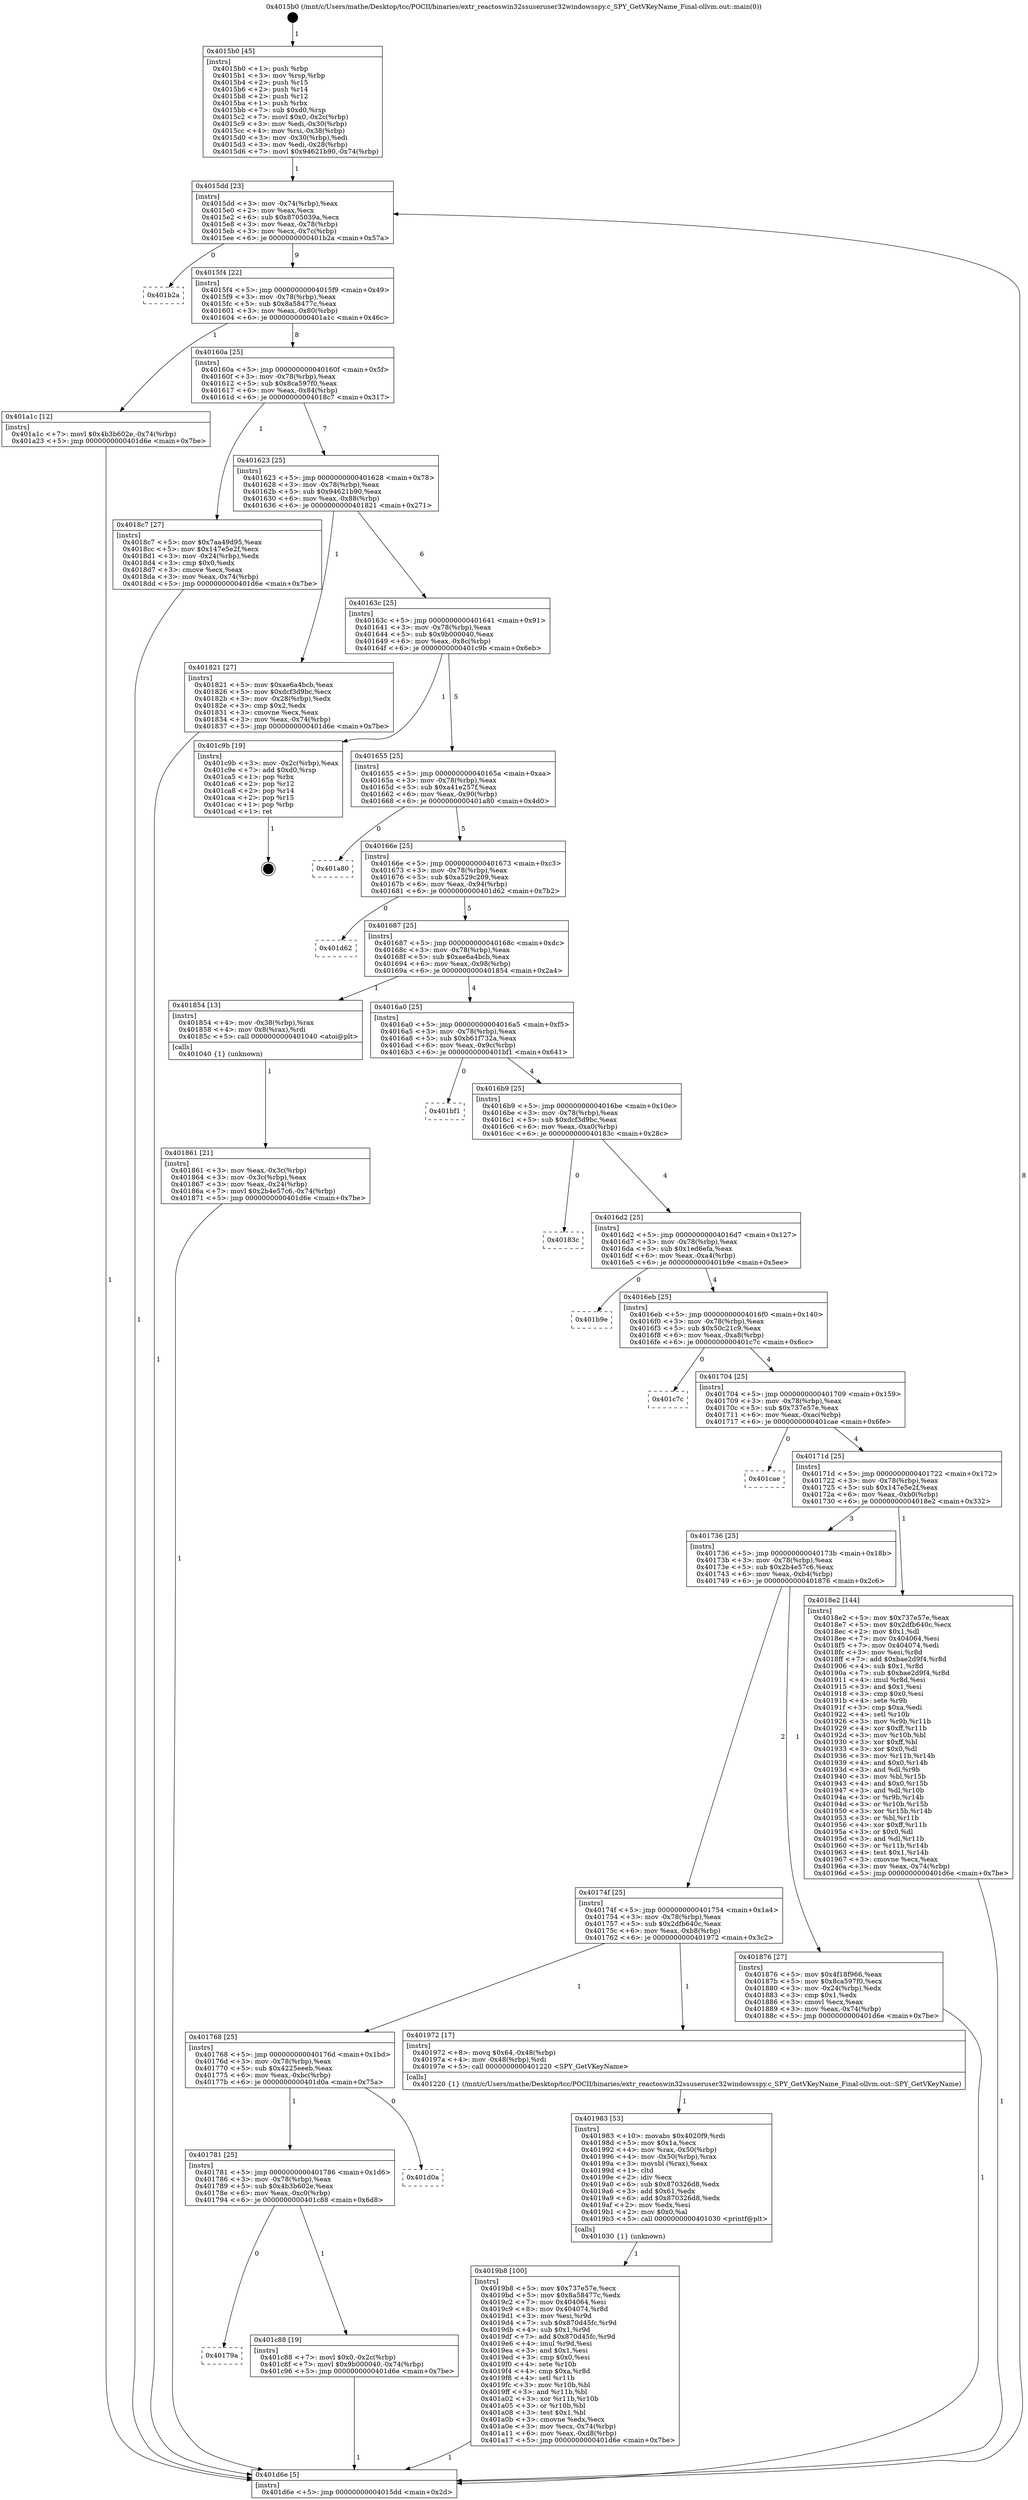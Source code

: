 digraph "0x4015b0" {
  label = "0x4015b0 (/mnt/c/Users/mathe/Desktop/tcc/POCII/binaries/extr_reactoswin32ssuseruser32windowsspy.c_SPY_GetVKeyName_Final-ollvm.out::main(0))"
  labelloc = "t"
  node[shape=record]

  Entry [label="",width=0.3,height=0.3,shape=circle,fillcolor=black,style=filled]
  "0x4015dd" [label="{
     0x4015dd [23]\l
     | [instrs]\l
     &nbsp;&nbsp;0x4015dd \<+3\>: mov -0x74(%rbp),%eax\l
     &nbsp;&nbsp;0x4015e0 \<+2\>: mov %eax,%ecx\l
     &nbsp;&nbsp;0x4015e2 \<+6\>: sub $0x8705039a,%ecx\l
     &nbsp;&nbsp;0x4015e8 \<+3\>: mov %eax,-0x78(%rbp)\l
     &nbsp;&nbsp;0x4015eb \<+3\>: mov %ecx,-0x7c(%rbp)\l
     &nbsp;&nbsp;0x4015ee \<+6\>: je 0000000000401b2a \<main+0x57a\>\l
  }"]
  "0x401b2a" [label="{
     0x401b2a\l
  }", style=dashed]
  "0x4015f4" [label="{
     0x4015f4 [22]\l
     | [instrs]\l
     &nbsp;&nbsp;0x4015f4 \<+5\>: jmp 00000000004015f9 \<main+0x49\>\l
     &nbsp;&nbsp;0x4015f9 \<+3\>: mov -0x78(%rbp),%eax\l
     &nbsp;&nbsp;0x4015fc \<+5\>: sub $0x8a58477c,%eax\l
     &nbsp;&nbsp;0x401601 \<+3\>: mov %eax,-0x80(%rbp)\l
     &nbsp;&nbsp;0x401604 \<+6\>: je 0000000000401a1c \<main+0x46c\>\l
  }"]
  Exit [label="",width=0.3,height=0.3,shape=circle,fillcolor=black,style=filled,peripheries=2]
  "0x401a1c" [label="{
     0x401a1c [12]\l
     | [instrs]\l
     &nbsp;&nbsp;0x401a1c \<+7\>: movl $0x4b3b602e,-0x74(%rbp)\l
     &nbsp;&nbsp;0x401a23 \<+5\>: jmp 0000000000401d6e \<main+0x7be\>\l
  }"]
  "0x40160a" [label="{
     0x40160a [25]\l
     | [instrs]\l
     &nbsp;&nbsp;0x40160a \<+5\>: jmp 000000000040160f \<main+0x5f\>\l
     &nbsp;&nbsp;0x40160f \<+3\>: mov -0x78(%rbp),%eax\l
     &nbsp;&nbsp;0x401612 \<+5\>: sub $0x8ca597f0,%eax\l
     &nbsp;&nbsp;0x401617 \<+6\>: mov %eax,-0x84(%rbp)\l
     &nbsp;&nbsp;0x40161d \<+6\>: je 00000000004018c7 \<main+0x317\>\l
  }"]
  "0x40179a" [label="{
     0x40179a\l
  }", style=dashed]
  "0x4018c7" [label="{
     0x4018c7 [27]\l
     | [instrs]\l
     &nbsp;&nbsp;0x4018c7 \<+5\>: mov $0x7aa49d95,%eax\l
     &nbsp;&nbsp;0x4018cc \<+5\>: mov $0x147e5e2f,%ecx\l
     &nbsp;&nbsp;0x4018d1 \<+3\>: mov -0x24(%rbp),%edx\l
     &nbsp;&nbsp;0x4018d4 \<+3\>: cmp $0x0,%edx\l
     &nbsp;&nbsp;0x4018d7 \<+3\>: cmove %ecx,%eax\l
     &nbsp;&nbsp;0x4018da \<+3\>: mov %eax,-0x74(%rbp)\l
     &nbsp;&nbsp;0x4018dd \<+5\>: jmp 0000000000401d6e \<main+0x7be\>\l
  }"]
  "0x401623" [label="{
     0x401623 [25]\l
     | [instrs]\l
     &nbsp;&nbsp;0x401623 \<+5\>: jmp 0000000000401628 \<main+0x78\>\l
     &nbsp;&nbsp;0x401628 \<+3\>: mov -0x78(%rbp),%eax\l
     &nbsp;&nbsp;0x40162b \<+5\>: sub $0x94621b90,%eax\l
     &nbsp;&nbsp;0x401630 \<+6\>: mov %eax,-0x88(%rbp)\l
     &nbsp;&nbsp;0x401636 \<+6\>: je 0000000000401821 \<main+0x271\>\l
  }"]
  "0x401c88" [label="{
     0x401c88 [19]\l
     | [instrs]\l
     &nbsp;&nbsp;0x401c88 \<+7\>: movl $0x0,-0x2c(%rbp)\l
     &nbsp;&nbsp;0x401c8f \<+7\>: movl $0x9b000040,-0x74(%rbp)\l
     &nbsp;&nbsp;0x401c96 \<+5\>: jmp 0000000000401d6e \<main+0x7be\>\l
  }"]
  "0x401821" [label="{
     0x401821 [27]\l
     | [instrs]\l
     &nbsp;&nbsp;0x401821 \<+5\>: mov $0xae6a4bcb,%eax\l
     &nbsp;&nbsp;0x401826 \<+5\>: mov $0xdcf3d9bc,%ecx\l
     &nbsp;&nbsp;0x40182b \<+3\>: mov -0x28(%rbp),%edx\l
     &nbsp;&nbsp;0x40182e \<+3\>: cmp $0x2,%edx\l
     &nbsp;&nbsp;0x401831 \<+3\>: cmovne %ecx,%eax\l
     &nbsp;&nbsp;0x401834 \<+3\>: mov %eax,-0x74(%rbp)\l
     &nbsp;&nbsp;0x401837 \<+5\>: jmp 0000000000401d6e \<main+0x7be\>\l
  }"]
  "0x40163c" [label="{
     0x40163c [25]\l
     | [instrs]\l
     &nbsp;&nbsp;0x40163c \<+5\>: jmp 0000000000401641 \<main+0x91\>\l
     &nbsp;&nbsp;0x401641 \<+3\>: mov -0x78(%rbp),%eax\l
     &nbsp;&nbsp;0x401644 \<+5\>: sub $0x9b000040,%eax\l
     &nbsp;&nbsp;0x401649 \<+6\>: mov %eax,-0x8c(%rbp)\l
     &nbsp;&nbsp;0x40164f \<+6\>: je 0000000000401c9b \<main+0x6eb\>\l
  }"]
  "0x401d6e" [label="{
     0x401d6e [5]\l
     | [instrs]\l
     &nbsp;&nbsp;0x401d6e \<+5\>: jmp 00000000004015dd \<main+0x2d\>\l
  }"]
  "0x4015b0" [label="{
     0x4015b0 [45]\l
     | [instrs]\l
     &nbsp;&nbsp;0x4015b0 \<+1\>: push %rbp\l
     &nbsp;&nbsp;0x4015b1 \<+3\>: mov %rsp,%rbp\l
     &nbsp;&nbsp;0x4015b4 \<+2\>: push %r15\l
     &nbsp;&nbsp;0x4015b6 \<+2\>: push %r14\l
     &nbsp;&nbsp;0x4015b8 \<+2\>: push %r12\l
     &nbsp;&nbsp;0x4015ba \<+1\>: push %rbx\l
     &nbsp;&nbsp;0x4015bb \<+7\>: sub $0xd0,%rsp\l
     &nbsp;&nbsp;0x4015c2 \<+7\>: movl $0x0,-0x2c(%rbp)\l
     &nbsp;&nbsp;0x4015c9 \<+3\>: mov %edi,-0x30(%rbp)\l
     &nbsp;&nbsp;0x4015cc \<+4\>: mov %rsi,-0x38(%rbp)\l
     &nbsp;&nbsp;0x4015d0 \<+3\>: mov -0x30(%rbp),%edi\l
     &nbsp;&nbsp;0x4015d3 \<+3\>: mov %edi,-0x28(%rbp)\l
     &nbsp;&nbsp;0x4015d6 \<+7\>: movl $0x94621b90,-0x74(%rbp)\l
  }"]
  "0x401781" [label="{
     0x401781 [25]\l
     | [instrs]\l
     &nbsp;&nbsp;0x401781 \<+5\>: jmp 0000000000401786 \<main+0x1d6\>\l
     &nbsp;&nbsp;0x401786 \<+3\>: mov -0x78(%rbp),%eax\l
     &nbsp;&nbsp;0x401789 \<+5\>: sub $0x4b3b602e,%eax\l
     &nbsp;&nbsp;0x40178e \<+6\>: mov %eax,-0xc0(%rbp)\l
     &nbsp;&nbsp;0x401794 \<+6\>: je 0000000000401c88 \<main+0x6d8\>\l
  }"]
  "0x401c9b" [label="{
     0x401c9b [19]\l
     | [instrs]\l
     &nbsp;&nbsp;0x401c9b \<+3\>: mov -0x2c(%rbp),%eax\l
     &nbsp;&nbsp;0x401c9e \<+7\>: add $0xd0,%rsp\l
     &nbsp;&nbsp;0x401ca5 \<+1\>: pop %rbx\l
     &nbsp;&nbsp;0x401ca6 \<+2\>: pop %r12\l
     &nbsp;&nbsp;0x401ca8 \<+2\>: pop %r14\l
     &nbsp;&nbsp;0x401caa \<+2\>: pop %r15\l
     &nbsp;&nbsp;0x401cac \<+1\>: pop %rbp\l
     &nbsp;&nbsp;0x401cad \<+1\>: ret\l
  }"]
  "0x401655" [label="{
     0x401655 [25]\l
     | [instrs]\l
     &nbsp;&nbsp;0x401655 \<+5\>: jmp 000000000040165a \<main+0xaa\>\l
     &nbsp;&nbsp;0x40165a \<+3\>: mov -0x78(%rbp),%eax\l
     &nbsp;&nbsp;0x40165d \<+5\>: sub $0xa41e257f,%eax\l
     &nbsp;&nbsp;0x401662 \<+6\>: mov %eax,-0x90(%rbp)\l
     &nbsp;&nbsp;0x401668 \<+6\>: je 0000000000401a80 \<main+0x4d0\>\l
  }"]
  "0x401d0a" [label="{
     0x401d0a\l
  }", style=dashed]
  "0x401a80" [label="{
     0x401a80\l
  }", style=dashed]
  "0x40166e" [label="{
     0x40166e [25]\l
     | [instrs]\l
     &nbsp;&nbsp;0x40166e \<+5\>: jmp 0000000000401673 \<main+0xc3\>\l
     &nbsp;&nbsp;0x401673 \<+3\>: mov -0x78(%rbp),%eax\l
     &nbsp;&nbsp;0x401676 \<+5\>: sub $0xa529c209,%eax\l
     &nbsp;&nbsp;0x40167b \<+6\>: mov %eax,-0x94(%rbp)\l
     &nbsp;&nbsp;0x401681 \<+6\>: je 0000000000401d62 \<main+0x7b2\>\l
  }"]
  "0x4019b8" [label="{
     0x4019b8 [100]\l
     | [instrs]\l
     &nbsp;&nbsp;0x4019b8 \<+5\>: mov $0x737e57e,%ecx\l
     &nbsp;&nbsp;0x4019bd \<+5\>: mov $0x8a58477c,%edx\l
     &nbsp;&nbsp;0x4019c2 \<+7\>: mov 0x404064,%esi\l
     &nbsp;&nbsp;0x4019c9 \<+8\>: mov 0x404074,%r8d\l
     &nbsp;&nbsp;0x4019d1 \<+3\>: mov %esi,%r9d\l
     &nbsp;&nbsp;0x4019d4 \<+7\>: sub $0x870d45fc,%r9d\l
     &nbsp;&nbsp;0x4019db \<+4\>: sub $0x1,%r9d\l
     &nbsp;&nbsp;0x4019df \<+7\>: add $0x870d45fc,%r9d\l
     &nbsp;&nbsp;0x4019e6 \<+4\>: imul %r9d,%esi\l
     &nbsp;&nbsp;0x4019ea \<+3\>: and $0x1,%esi\l
     &nbsp;&nbsp;0x4019ed \<+3\>: cmp $0x0,%esi\l
     &nbsp;&nbsp;0x4019f0 \<+4\>: sete %r10b\l
     &nbsp;&nbsp;0x4019f4 \<+4\>: cmp $0xa,%r8d\l
     &nbsp;&nbsp;0x4019f8 \<+4\>: setl %r11b\l
     &nbsp;&nbsp;0x4019fc \<+3\>: mov %r10b,%bl\l
     &nbsp;&nbsp;0x4019ff \<+3\>: and %r11b,%bl\l
     &nbsp;&nbsp;0x401a02 \<+3\>: xor %r11b,%r10b\l
     &nbsp;&nbsp;0x401a05 \<+3\>: or %r10b,%bl\l
     &nbsp;&nbsp;0x401a08 \<+3\>: test $0x1,%bl\l
     &nbsp;&nbsp;0x401a0b \<+3\>: cmovne %edx,%ecx\l
     &nbsp;&nbsp;0x401a0e \<+3\>: mov %ecx,-0x74(%rbp)\l
     &nbsp;&nbsp;0x401a11 \<+6\>: mov %eax,-0xd8(%rbp)\l
     &nbsp;&nbsp;0x401a17 \<+5\>: jmp 0000000000401d6e \<main+0x7be\>\l
  }"]
  "0x401d62" [label="{
     0x401d62\l
  }", style=dashed]
  "0x401687" [label="{
     0x401687 [25]\l
     | [instrs]\l
     &nbsp;&nbsp;0x401687 \<+5\>: jmp 000000000040168c \<main+0xdc\>\l
     &nbsp;&nbsp;0x40168c \<+3\>: mov -0x78(%rbp),%eax\l
     &nbsp;&nbsp;0x40168f \<+5\>: sub $0xae6a4bcb,%eax\l
     &nbsp;&nbsp;0x401694 \<+6\>: mov %eax,-0x98(%rbp)\l
     &nbsp;&nbsp;0x40169a \<+6\>: je 0000000000401854 \<main+0x2a4\>\l
  }"]
  "0x401983" [label="{
     0x401983 [53]\l
     | [instrs]\l
     &nbsp;&nbsp;0x401983 \<+10\>: movabs $0x4020f9,%rdi\l
     &nbsp;&nbsp;0x40198d \<+5\>: mov $0x1a,%ecx\l
     &nbsp;&nbsp;0x401992 \<+4\>: mov %rax,-0x50(%rbp)\l
     &nbsp;&nbsp;0x401996 \<+4\>: mov -0x50(%rbp),%rax\l
     &nbsp;&nbsp;0x40199a \<+3\>: movsbl (%rax),%eax\l
     &nbsp;&nbsp;0x40199d \<+1\>: cltd\l
     &nbsp;&nbsp;0x40199e \<+2\>: idiv %ecx\l
     &nbsp;&nbsp;0x4019a0 \<+6\>: sub $0x870326d8,%edx\l
     &nbsp;&nbsp;0x4019a6 \<+3\>: add $0x61,%edx\l
     &nbsp;&nbsp;0x4019a9 \<+6\>: add $0x870326d8,%edx\l
     &nbsp;&nbsp;0x4019af \<+2\>: mov %edx,%esi\l
     &nbsp;&nbsp;0x4019b1 \<+2\>: mov $0x0,%al\l
     &nbsp;&nbsp;0x4019b3 \<+5\>: call 0000000000401030 \<printf@plt\>\l
     | [calls]\l
     &nbsp;&nbsp;0x401030 \{1\} (unknown)\l
  }"]
  "0x401854" [label="{
     0x401854 [13]\l
     | [instrs]\l
     &nbsp;&nbsp;0x401854 \<+4\>: mov -0x38(%rbp),%rax\l
     &nbsp;&nbsp;0x401858 \<+4\>: mov 0x8(%rax),%rdi\l
     &nbsp;&nbsp;0x40185c \<+5\>: call 0000000000401040 \<atoi@plt\>\l
     | [calls]\l
     &nbsp;&nbsp;0x401040 \{1\} (unknown)\l
  }"]
  "0x4016a0" [label="{
     0x4016a0 [25]\l
     | [instrs]\l
     &nbsp;&nbsp;0x4016a0 \<+5\>: jmp 00000000004016a5 \<main+0xf5\>\l
     &nbsp;&nbsp;0x4016a5 \<+3\>: mov -0x78(%rbp),%eax\l
     &nbsp;&nbsp;0x4016a8 \<+5\>: sub $0xb61f732a,%eax\l
     &nbsp;&nbsp;0x4016ad \<+6\>: mov %eax,-0x9c(%rbp)\l
     &nbsp;&nbsp;0x4016b3 \<+6\>: je 0000000000401bf1 \<main+0x641\>\l
  }"]
  "0x401861" [label="{
     0x401861 [21]\l
     | [instrs]\l
     &nbsp;&nbsp;0x401861 \<+3\>: mov %eax,-0x3c(%rbp)\l
     &nbsp;&nbsp;0x401864 \<+3\>: mov -0x3c(%rbp),%eax\l
     &nbsp;&nbsp;0x401867 \<+3\>: mov %eax,-0x24(%rbp)\l
     &nbsp;&nbsp;0x40186a \<+7\>: movl $0x2b4e57c6,-0x74(%rbp)\l
     &nbsp;&nbsp;0x401871 \<+5\>: jmp 0000000000401d6e \<main+0x7be\>\l
  }"]
  "0x401768" [label="{
     0x401768 [25]\l
     | [instrs]\l
     &nbsp;&nbsp;0x401768 \<+5\>: jmp 000000000040176d \<main+0x1bd\>\l
     &nbsp;&nbsp;0x40176d \<+3\>: mov -0x78(%rbp),%eax\l
     &nbsp;&nbsp;0x401770 \<+5\>: sub $0x4225eeeb,%eax\l
     &nbsp;&nbsp;0x401775 \<+6\>: mov %eax,-0xbc(%rbp)\l
     &nbsp;&nbsp;0x40177b \<+6\>: je 0000000000401d0a \<main+0x75a\>\l
  }"]
  "0x401bf1" [label="{
     0x401bf1\l
  }", style=dashed]
  "0x4016b9" [label="{
     0x4016b9 [25]\l
     | [instrs]\l
     &nbsp;&nbsp;0x4016b9 \<+5\>: jmp 00000000004016be \<main+0x10e\>\l
     &nbsp;&nbsp;0x4016be \<+3\>: mov -0x78(%rbp),%eax\l
     &nbsp;&nbsp;0x4016c1 \<+5\>: sub $0xdcf3d9bc,%eax\l
     &nbsp;&nbsp;0x4016c6 \<+6\>: mov %eax,-0xa0(%rbp)\l
     &nbsp;&nbsp;0x4016cc \<+6\>: je 000000000040183c \<main+0x28c\>\l
  }"]
  "0x401972" [label="{
     0x401972 [17]\l
     | [instrs]\l
     &nbsp;&nbsp;0x401972 \<+8\>: movq $0x64,-0x48(%rbp)\l
     &nbsp;&nbsp;0x40197a \<+4\>: mov -0x48(%rbp),%rdi\l
     &nbsp;&nbsp;0x40197e \<+5\>: call 0000000000401220 \<SPY_GetVKeyName\>\l
     | [calls]\l
     &nbsp;&nbsp;0x401220 \{1\} (/mnt/c/Users/mathe/Desktop/tcc/POCII/binaries/extr_reactoswin32ssuseruser32windowsspy.c_SPY_GetVKeyName_Final-ollvm.out::SPY_GetVKeyName)\l
  }"]
  "0x40183c" [label="{
     0x40183c\l
  }", style=dashed]
  "0x4016d2" [label="{
     0x4016d2 [25]\l
     | [instrs]\l
     &nbsp;&nbsp;0x4016d2 \<+5\>: jmp 00000000004016d7 \<main+0x127\>\l
     &nbsp;&nbsp;0x4016d7 \<+3\>: mov -0x78(%rbp),%eax\l
     &nbsp;&nbsp;0x4016da \<+5\>: sub $0x1ed6efa,%eax\l
     &nbsp;&nbsp;0x4016df \<+6\>: mov %eax,-0xa4(%rbp)\l
     &nbsp;&nbsp;0x4016e5 \<+6\>: je 0000000000401b9e \<main+0x5ee\>\l
  }"]
  "0x40174f" [label="{
     0x40174f [25]\l
     | [instrs]\l
     &nbsp;&nbsp;0x40174f \<+5\>: jmp 0000000000401754 \<main+0x1a4\>\l
     &nbsp;&nbsp;0x401754 \<+3\>: mov -0x78(%rbp),%eax\l
     &nbsp;&nbsp;0x401757 \<+5\>: sub $0x2dfb640c,%eax\l
     &nbsp;&nbsp;0x40175c \<+6\>: mov %eax,-0xb8(%rbp)\l
     &nbsp;&nbsp;0x401762 \<+6\>: je 0000000000401972 \<main+0x3c2\>\l
  }"]
  "0x401b9e" [label="{
     0x401b9e\l
  }", style=dashed]
  "0x4016eb" [label="{
     0x4016eb [25]\l
     | [instrs]\l
     &nbsp;&nbsp;0x4016eb \<+5\>: jmp 00000000004016f0 \<main+0x140\>\l
     &nbsp;&nbsp;0x4016f0 \<+3\>: mov -0x78(%rbp),%eax\l
     &nbsp;&nbsp;0x4016f3 \<+5\>: sub $0x50c21c9,%eax\l
     &nbsp;&nbsp;0x4016f8 \<+6\>: mov %eax,-0xa8(%rbp)\l
     &nbsp;&nbsp;0x4016fe \<+6\>: je 0000000000401c7c \<main+0x6cc\>\l
  }"]
  "0x401876" [label="{
     0x401876 [27]\l
     | [instrs]\l
     &nbsp;&nbsp;0x401876 \<+5\>: mov $0x4f18f966,%eax\l
     &nbsp;&nbsp;0x40187b \<+5\>: mov $0x8ca597f0,%ecx\l
     &nbsp;&nbsp;0x401880 \<+3\>: mov -0x24(%rbp),%edx\l
     &nbsp;&nbsp;0x401883 \<+3\>: cmp $0x1,%edx\l
     &nbsp;&nbsp;0x401886 \<+3\>: cmovl %ecx,%eax\l
     &nbsp;&nbsp;0x401889 \<+3\>: mov %eax,-0x74(%rbp)\l
     &nbsp;&nbsp;0x40188c \<+5\>: jmp 0000000000401d6e \<main+0x7be\>\l
  }"]
  "0x401c7c" [label="{
     0x401c7c\l
  }", style=dashed]
  "0x401704" [label="{
     0x401704 [25]\l
     | [instrs]\l
     &nbsp;&nbsp;0x401704 \<+5\>: jmp 0000000000401709 \<main+0x159\>\l
     &nbsp;&nbsp;0x401709 \<+3\>: mov -0x78(%rbp),%eax\l
     &nbsp;&nbsp;0x40170c \<+5\>: sub $0x737e57e,%eax\l
     &nbsp;&nbsp;0x401711 \<+6\>: mov %eax,-0xac(%rbp)\l
     &nbsp;&nbsp;0x401717 \<+6\>: je 0000000000401cae \<main+0x6fe\>\l
  }"]
  "0x401736" [label="{
     0x401736 [25]\l
     | [instrs]\l
     &nbsp;&nbsp;0x401736 \<+5\>: jmp 000000000040173b \<main+0x18b\>\l
     &nbsp;&nbsp;0x40173b \<+3\>: mov -0x78(%rbp),%eax\l
     &nbsp;&nbsp;0x40173e \<+5\>: sub $0x2b4e57c6,%eax\l
     &nbsp;&nbsp;0x401743 \<+6\>: mov %eax,-0xb4(%rbp)\l
     &nbsp;&nbsp;0x401749 \<+6\>: je 0000000000401876 \<main+0x2c6\>\l
  }"]
  "0x401cae" [label="{
     0x401cae\l
  }", style=dashed]
  "0x40171d" [label="{
     0x40171d [25]\l
     | [instrs]\l
     &nbsp;&nbsp;0x40171d \<+5\>: jmp 0000000000401722 \<main+0x172\>\l
     &nbsp;&nbsp;0x401722 \<+3\>: mov -0x78(%rbp),%eax\l
     &nbsp;&nbsp;0x401725 \<+5\>: sub $0x147e5e2f,%eax\l
     &nbsp;&nbsp;0x40172a \<+6\>: mov %eax,-0xb0(%rbp)\l
     &nbsp;&nbsp;0x401730 \<+6\>: je 00000000004018e2 \<main+0x332\>\l
  }"]
  "0x4018e2" [label="{
     0x4018e2 [144]\l
     | [instrs]\l
     &nbsp;&nbsp;0x4018e2 \<+5\>: mov $0x737e57e,%eax\l
     &nbsp;&nbsp;0x4018e7 \<+5\>: mov $0x2dfb640c,%ecx\l
     &nbsp;&nbsp;0x4018ec \<+2\>: mov $0x1,%dl\l
     &nbsp;&nbsp;0x4018ee \<+7\>: mov 0x404064,%esi\l
     &nbsp;&nbsp;0x4018f5 \<+7\>: mov 0x404074,%edi\l
     &nbsp;&nbsp;0x4018fc \<+3\>: mov %esi,%r8d\l
     &nbsp;&nbsp;0x4018ff \<+7\>: add $0xbae2d9f4,%r8d\l
     &nbsp;&nbsp;0x401906 \<+4\>: sub $0x1,%r8d\l
     &nbsp;&nbsp;0x40190a \<+7\>: sub $0xbae2d9f4,%r8d\l
     &nbsp;&nbsp;0x401911 \<+4\>: imul %r8d,%esi\l
     &nbsp;&nbsp;0x401915 \<+3\>: and $0x1,%esi\l
     &nbsp;&nbsp;0x401918 \<+3\>: cmp $0x0,%esi\l
     &nbsp;&nbsp;0x40191b \<+4\>: sete %r9b\l
     &nbsp;&nbsp;0x40191f \<+3\>: cmp $0xa,%edi\l
     &nbsp;&nbsp;0x401922 \<+4\>: setl %r10b\l
     &nbsp;&nbsp;0x401926 \<+3\>: mov %r9b,%r11b\l
     &nbsp;&nbsp;0x401929 \<+4\>: xor $0xff,%r11b\l
     &nbsp;&nbsp;0x40192d \<+3\>: mov %r10b,%bl\l
     &nbsp;&nbsp;0x401930 \<+3\>: xor $0xff,%bl\l
     &nbsp;&nbsp;0x401933 \<+3\>: xor $0x0,%dl\l
     &nbsp;&nbsp;0x401936 \<+3\>: mov %r11b,%r14b\l
     &nbsp;&nbsp;0x401939 \<+4\>: and $0x0,%r14b\l
     &nbsp;&nbsp;0x40193d \<+3\>: and %dl,%r9b\l
     &nbsp;&nbsp;0x401940 \<+3\>: mov %bl,%r15b\l
     &nbsp;&nbsp;0x401943 \<+4\>: and $0x0,%r15b\l
     &nbsp;&nbsp;0x401947 \<+3\>: and %dl,%r10b\l
     &nbsp;&nbsp;0x40194a \<+3\>: or %r9b,%r14b\l
     &nbsp;&nbsp;0x40194d \<+3\>: or %r10b,%r15b\l
     &nbsp;&nbsp;0x401950 \<+3\>: xor %r15b,%r14b\l
     &nbsp;&nbsp;0x401953 \<+3\>: or %bl,%r11b\l
     &nbsp;&nbsp;0x401956 \<+4\>: xor $0xff,%r11b\l
     &nbsp;&nbsp;0x40195a \<+3\>: or $0x0,%dl\l
     &nbsp;&nbsp;0x40195d \<+3\>: and %dl,%r11b\l
     &nbsp;&nbsp;0x401960 \<+3\>: or %r11b,%r14b\l
     &nbsp;&nbsp;0x401963 \<+4\>: test $0x1,%r14b\l
     &nbsp;&nbsp;0x401967 \<+3\>: cmovne %ecx,%eax\l
     &nbsp;&nbsp;0x40196a \<+3\>: mov %eax,-0x74(%rbp)\l
     &nbsp;&nbsp;0x40196d \<+5\>: jmp 0000000000401d6e \<main+0x7be\>\l
  }"]
  Entry -> "0x4015b0" [label=" 1"]
  "0x4015dd" -> "0x401b2a" [label=" 0"]
  "0x4015dd" -> "0x4015f4" [label=" 9"]
  "0x401c9b" -> Exit [label=" 1"]
  "0x4015f4" -> "0x401a1c" [label=" 1"]
  "0x4015f4" -> "0x40160a" [label=" 8"]
  "0x401c88" -> "0x401d6e" [label=" 1"]
  "0x40160a" -> "0x4018c7" [label=" 1"]
  "0x40160a" -> "0x401623" [label=" 7"]
  "0x401781" -> "0x40179a" [label=" 0"]
  "0x401623" -> "0x401821" [label=" 1"]
  "0x401623" -> "0x40163c" [label=" 6"]
  "0x401821" -> "0x401d6e" [label=" 1"]
  "0x4015b0" -> "0x4015dd" [label=" 1"]
  "0x401d6e" -> "0x4015dd" [label=" 8"]
  "0x401781" -> "0x401c88" [label=" 1"]
  "0x40163c" -> "0x401c9b" [label=" 1"]
  "0x40163c" -> "0x401655" [label=" 5"]
  "0x401768" -> "0x401781" [label=" 1"]
  "0x401655" -> "0x401a80" [label=" 0"]
  "0x401655" -> "0x40166e" [label=" 5"]
  "0x401768" -> "0x401d0a" [label=" 0"]
  "0x40166e" -> "0x401d62" [label=" 0"]
  "0x40166e" -> "0x401687" [label=" 5"]
  "0x401a1c" -> "0x401d6e" [label=" 1"]
  "0x401687" -> "0x401854" [label=" 1"]
  "0x401687" -> "0x4016a0" [label=" 4"]
  "0x401854" -> "0x401861" [label=" 1"]
  "0x401861" -> "0x401d6e" [label=" 1"]
  "0x4019b8" -> "0x401d6e" [label=" 1"]
  "0x4016a0" -> "0x401bf1" [label=" 0"]
  "0x4016a0" -> "0x4016b9" [label=" 4"]
  "0x401983" -> "0x4019b8" [label=" 1"]
  "0x4016b9" -> "0x40183c" [label=" 0"]
  "0x4016b9" -> "0x4016d2" [label=" 4"]
  "0x401972" -> "0x401983" [label=" 1"]
  "0x4016d2" -> "0x401b9e" [label=" 0"]
  "0x4016d2" -> "0x4016eb" [label=" 4"]
  "0x40174f" -> "0x401972" [label=" 1"]
  "0x4016eb" -> "0x401c7c" [label=" 0"]
  "0x4016eb" -> "0x401704" [label=" 4"]
  "0x40174f" -> "0x401768" [label=" 1"]
  "0x401704" -> "0x401cae" [label=" 0"]
  "0x401704" -> "0x40171d" [label=" 4"]
  "0x4018c7" -> "0x401d6e" [label=" 1"]
  "0x40171d" -> "0x4018e2" [label=" 1"]
  "0x40171d" -> "0x401736" [label=" 3"]
  "0x4018e2" -> "0x401d6e" [label=" 1"]
  "0x401736" -> "0x401876" [label=" 1"]
  "0x401736" -> "0x40174f" [label=" 2"]
  "0x401876" -> "0x401d6e" [label=" 1"]
}
